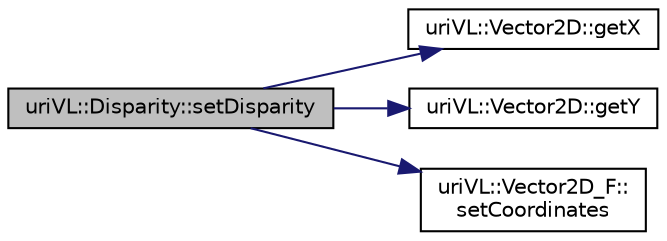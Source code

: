 digraph "uriVL::Disparity::setDisparity"
{
  edge [fontname="Helvetica",fontsize="10",labelfontname="Helvetica",labelfontsize="10"];
  node [fontname="Helvetica",fontsize="10",shape=record];
  rankdir="LR";
  Node1 [label="uriVL::Disparity::setDisparity",height=0.2,width=0.4,color="black", fillcolor="grey75", style="filled", fontcolor="black"];
  Node1 -> Node2 [color="midnightblue",fontsize="10",style="solid",fontname="Helvetica"];
  Node2 [label="uriVL::Vector2D::getX",height=0.2,width=0.4,color="black", fillcolor="white", style="filled",URL="$classuriVL_1_1Vector2D.html#adf68cdb1ee4f2893901a8e2a8ddb0222",tooltip="Returns the pixel&#39;s x coordinate. "];
  Node1 -> Node3 [color="midnightblue",fontsize="10",style="solid",fontname="Helvetica"];
  Node3 [label="uriVL::Vector2D::getY",height=0.2,width=0.4,color="black", fillcolor="white", style="filled",URL="$classuriVL_1_1Vector2D.html#a628cfb743cef10647c281626f42a3eb0",tooltip="Returns the pixel&#39;s y coordinate. "];
  Node1 -> Node4 [color="midnightblue",fontsize="10",style="solid",fontname="Helvetica"];
  Node4 [label="uriVL::Vector2D_F::\lsetCoordinates",height=0.2,width=0.4,color="black", fillcolor="white", style="filled",URL="$classuriVL_1_1Vector2D__F.html#a5d575f09840f67079c468d58a8738998",tooltip="Assigns new coordinates to the vector. "];
}
